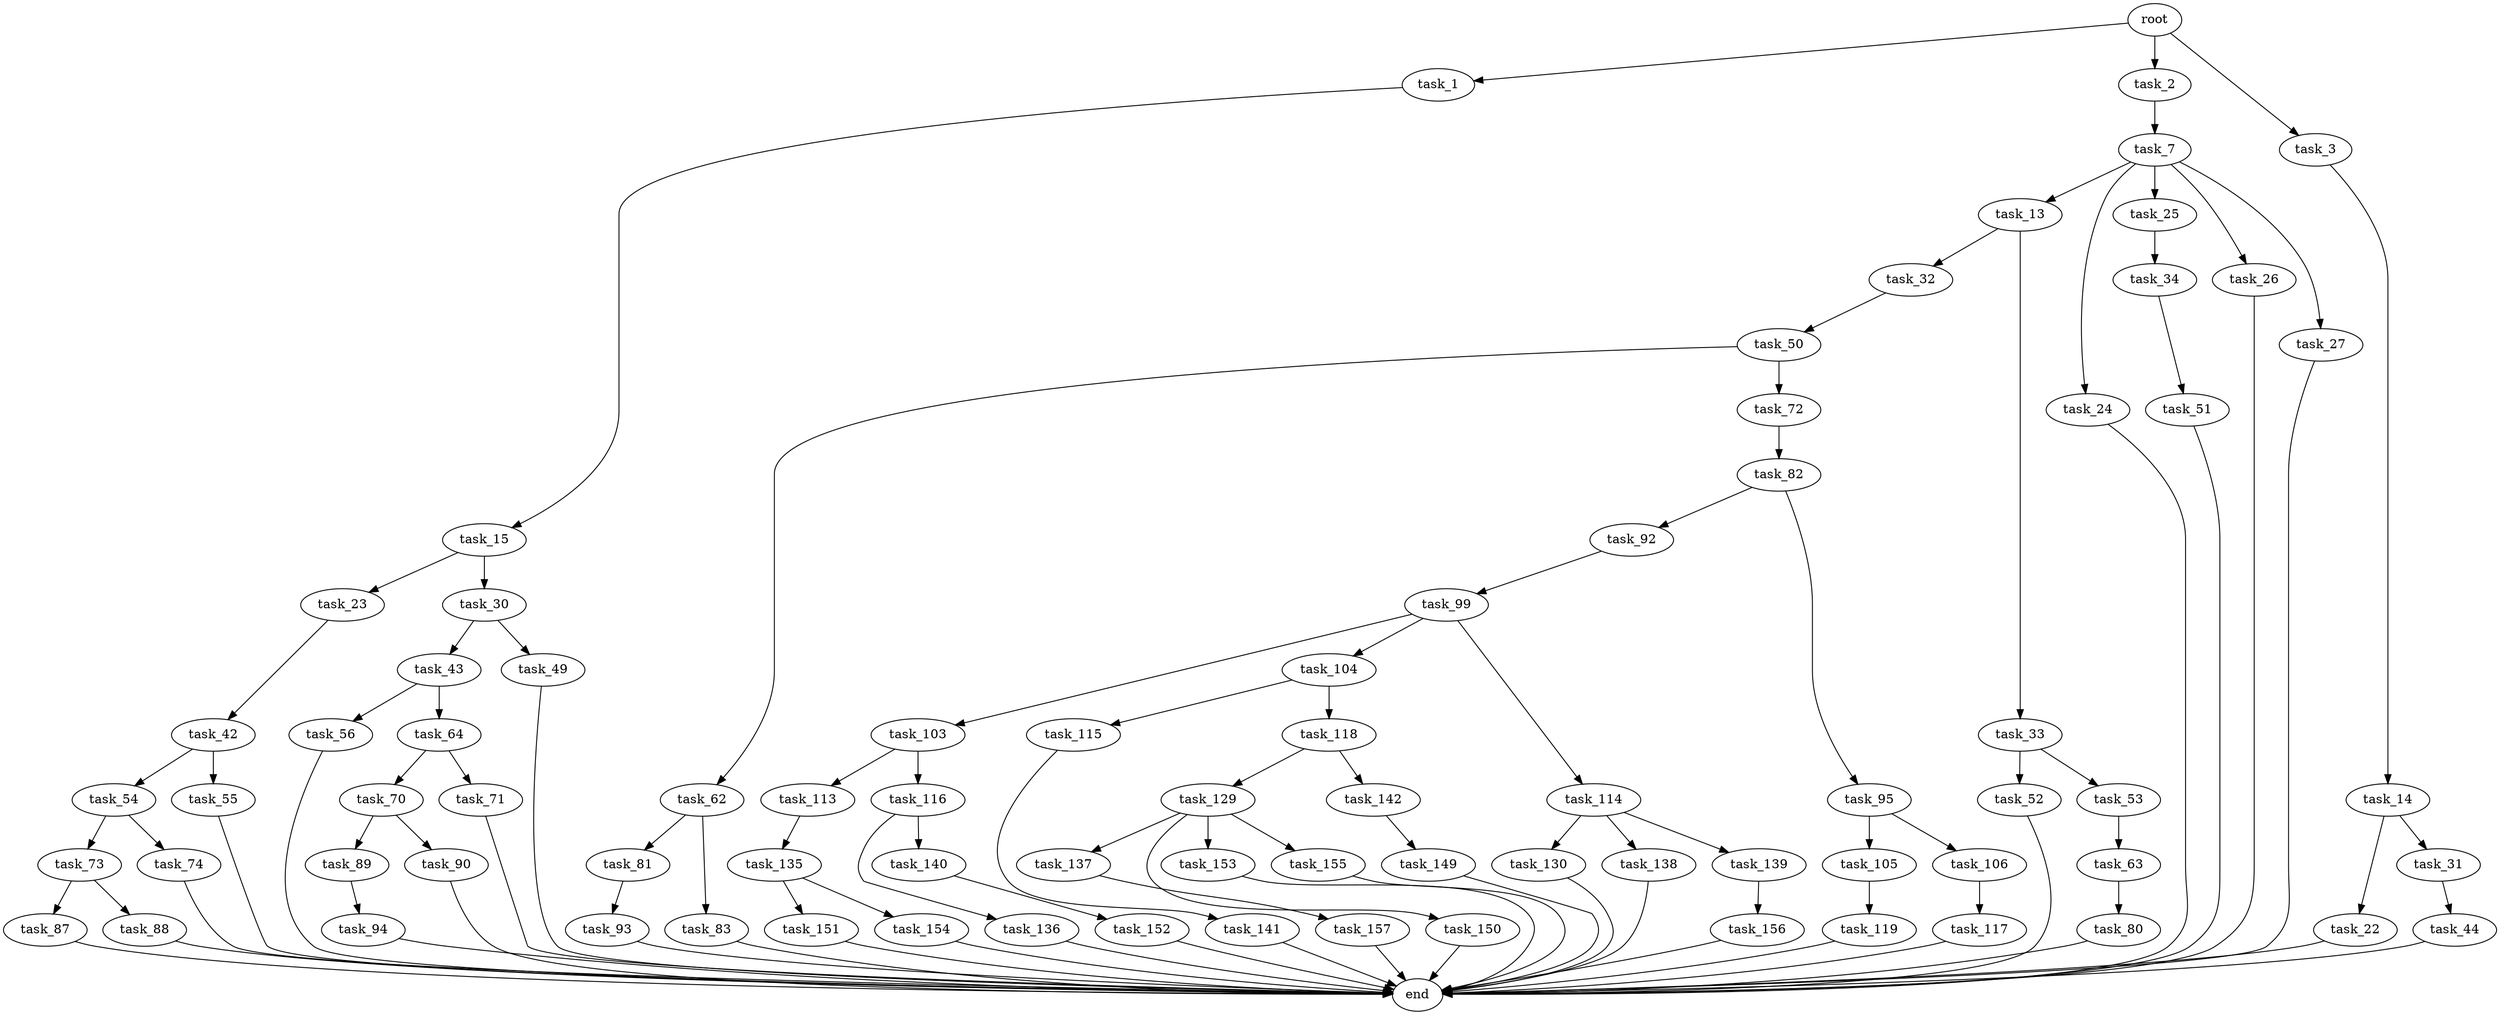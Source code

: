 digraph G {
  root [size="0.000000"];
  task_1 [size="236767632900.000000"];
  task_2 [size="94585467419.000000"];
  task_3 [size="651947289301.000000"];
  task_7 [size="231928233984.000000"];
  task_13 [size="20743352334.000000"];
  task_14 [size="782757789696.000000"];
  task_15 [size="5381678397.000000"];
  task_22 [size="577285672661.000000"];
  task_23 [size="30001341442.000000"];
  task_24 [size="549755813888.000000"];
  task_25 [size="231928233984.000000"];
  task_26 [size="483912148133.000000"];
  task_27 [size="782757789696.000000"];
  task_30 [size="6331885694.000000"];
  task_31 [size="368293445632.000000"];
  task_32 [size="782757789696.000000"];
  task_33 [size="24887269215.000000"];
  task_34 [size="549755813888.000000"];
  task_42 [size="344906238167.000000"];
  task_43 [size="168825402663.000000"];
  task_44 [size="9562747013.000000"];
  task_49 [size="28991029248.000000"];
  task_50 [size="20155331037.000000"];
  task_51 [size="368293445632.000000"];
  task_52 [size="16477390668.000000"];
  task_53 [size="889361395152.000000"];
  task_54 [size="782757789696.000000"];
  task_55 [size="4388772494.000000"];
  task_56 [size="41617042084.000000"];
  task_62 [size="574876661422.000000"];
  task_63 [size="28991029248.000000"];
  task_64 [size="549755813888.000000"];
  task_70 [size="549755813888.000000"];
  task_71 [size="782757789696.000000"];
  task_72 [size="8589934592.000000"];
  task_73 [size="28991029248.000000"];
  task_74 [size="180182273383.000000"];
  task_80 [size="20886129584.000000"];
  task_81 [size="9598630144.000000"];
  task_82 [size="8006523726.000000"];
  task_83 [size="368293445632.000000"];
  task_87 [size="8589934592.000000"];
  task_88 [size="18719804400.000000"];
  task_89 [size="25439637833.000000"];
  task_90 [size="5494900594.000000"];
  task_92 [size="3363432835.000000"];
  task_93 [size="410560110923.000000"];
  task_94 [size="27696419392.000000"];
  task_95 [size="13403245438.000000"];
  task_99 [size="3090605656.000000"];
  task_103 [size="18628685403.000000"];
  task_104 [size="107210309063.000000"];
  task_105 [size="22598533971.000000"];
  task_106 [size="22302276719.000000"];
  task_113 [size="2839991031.000000"];
  task_114 [size="1458277220.000000"];
  task_115 [size="782757789696.000000"];
  task_116 [size="463086466058.000000"];
  task_117 [size="1138217194383.000000"];
  task_118 [size="229720347516.000000"];
  task_119 [size="1322580832.000000"];
  task_129 [size="8939203617.000000"];
  task_130 [size="8589934592.000000"];
  task_135 [size="39642347073.000000"];
  task_136 [size="28991029248.000000"];
  task_137 [size="68719476736.000000"];
  task_138 [size="368293445632.000000"];
  task_139 [size="68719476736.000000"];
  task_140 [size="68719476736.000000"];
  task_141 [size="11430013096.000000"];
  task_142 [size="97261180642.000000"];
  task_149 [size="221713653493.000000"];
  task_150 [size="461575083611.000000"];
  task_151 [size="782757789696.000000"];
  task_152 [size="26877988086.000000"];
  task_153 [size="4823664538.000000"];
  task_154 [size="549755813888.000000"];
  task_155 [size="546262936330.000000"];
  task_156 [size="725339397700.000000"];
  task_157 [size="3190123345.000000"];
  end [size="0.000000"];

  root -> task_1 [size="1.000000"];
  root -> task_2 [size="1.000000"];
  root -> task_3 [size="1.000000"];
  task_1 -> task_15 [size="838860800.000000"];
  task_2 -> task_7 [size="301989888.000000"];
  task_3 -> task_14 [size="536870912.000000"];
  task_7 -> task_13 [size="301989888.000000"];
  task_7 -> task_24 [size="301989888.000000"];
  task_7 -> task_25 [size="301989888.000000"];
  task_7 -> task_26 [size="301989888.000000"];
  task_7 -> task_27 [size="301989888.000000"];
  task_13 -> task_32 [size="411041792.000000"];
  task_13 -> task_33 [size="411041792.000000"];
  task_14 -> task_22 [size="679477248.000000"];
  task_14 -> task_31 [size="679477248.000000"];
  task_15 -> task_23 [size="209715200.000000"];
  task_15 -> task_30 [size="209715200.000000"];
  task_22 -> end [size="1.000000"];
  task_23 -> task_42 [size="536870912.000000"];
  task_24 -> end [size="1.000000"];
  task_25 -> task_34 [size="301989888.000000"];
  task_26 -> end [size="1.000000"];
  task_27 -> end [size="1.000000"];
  task_30 -> task_43 [size="209715200.000000"];
  task_30 -> task_49 [size="209715200.000000"];
  task_31 -> task_44 [size="411041792.000000"];
  task_32 -> task_50 [size="679477248.000000"];
  task_33 -> task_52 [size="536870912.000000"];
  task_33 -> task_53 [size="536870912.000000"];
  task_34 -> task_51 [size="536870912.000000"];
  task_42 -> task_54 [size="679477248.000000"];
  task_42 -> task_55 [size="679477248.000000"];
  task_43 -> task_56 [size="209715200.000000"];
  task_43 -> task_64 [size="209715200.000000"];
  task_44 -> end [size="1.000000"];
  task_49 -> end [size="1.000000"];
  task_50 -> task_62 [size="33554432.000000"];
  task_50 -> task_72 [size="33554432.000000"];
  task_51 -> end [size="1.000000"];
  task_52 -> end [size="1.000000"];
  task_53 -> task_63 [size="679477248.000000"];
  task_54 -> task_73 [size="679477248.000000"];
  task_54 -> task_74 [size="679477248.000000"];
  task_55 -> end [size="1.000000"];
  task_56 -> end [size="1.000000"];
  task_62 -> task_81 [size="536870912.000000"];
  task_62 -> task_83 [size="536870912.000000"];
  task_63 -> task_80 [size="75497472.000000"];
  task_64 -> task_70 [size="536870912.000000"];
  task_64 -> task_71 [size="536870912.000000"];
  task_70 -> task_89 [size="536870912.000000"];
  task_70 -> task_90 [size="536870912.000000"];
  task_71 -> end [size="1.000000"];
  task_72 -> task_82 [size="33554432.000000"];
  task_73 -> task_87 [size="75497472.000000"];
  task_73 -> task_88 [size="75497472.000000"];
  task_74 -> end [size="1.000000"];
  task_80 -> end [size="1.000000"];
  task_81 -> task_93 [size="536870912.000000"];
  task_82 -> task_92 [size="209715200.000000"];
  task_82 -> task_95 [size="209715200.000000"];
  task_83 -> end [size="1.000000"];
  task_87 -> end [size="1.000000"];
  task_88 -> end [size="1.000000"];
  task_89 -> task_94 [size="411041792.000000"];
  task_90 -> end [size="1.000000"];
  task_92 -> task_99 [size="209715200.000000"];
  task_93 -> end [size="1.000000"];
  task_94 -> end [size="1.000000"];
  task_95 -> task_105 [size="301989888.000000"];
  task_95 -> task_106 [size="301989888.000000"];
  task_99 -> task_103 [size="75497472.000000"];
  task_99 -> task_104 [size="75497472.000000"];
  task_99 -> task_114 [size="75497472.000000"];
  task_103 -> task_113 [size="536870912.000000"];
  task_103 -> task_116 [size="536870912.000000"];
  task_104 -> task_115 [size="75497472.000000"];
  task_104 -> task_118 [size="75497472.000000"];
  task_105 -> task_119 [size="679477248.000000"];
  task_106 -> task_117 [size="411041792.000000"];
  task_113 -> task_135 [size="301989888.000000"];
  task_114 -> task_130 [size="33554432.000000"];
  task_114 -> task_138 [size="33554432.000000"];
  task_114 -> task_139 [size="33554432.000000"];
  task_115 -> task_141 [size="679477248.000000"];
  task_116 -> task_136 [size="411041792.000000"];
  task_116 -> task_140 [size="411041792.000000"];
  task_117 -> end [size="1.000000"];
  task_118 -> task_129 [size="536870912.000000"];
  task_118 -> task_142 [size="536870912.000000"];
  task_119 -> end [size="1.000000"];
  task_129 -> task_137 [size="209715200.000000"];
  task_129 -> task_150 [size="209715200.000000"];
  task_129 -> task_153 [size="209715200.000000"];
  task_129 -> task_155 [size="209715200.000000"];
  task_130 -> end [size="1.000000"];
  task_135 -> task_151 [size="33554432.000000"];
  task_135 -> task_154 [size="33554432.000000"];
  task_136 -> end [size="1.000000"];
  task_137 -> task_157 [size="134217728.000000"];
  task_138 -> end [size="1.000000"];
  task_139 -> task_156 [size="134217728.000000"];
  task_140 -> task_152 [size="134217728.000000"];
  task_141 -> end [size="1.000000"];
  task_142 -> task_149 [size="75497472.000000"];
  task_149 -> end [size="1.000000"];
  task_150 -> end [size="1.000000"];
  task_151 -> end [size="1.000000"];
  task_152 -> end [size="1.000000"];
  task_153 -> end [size="1.000000"];
  task_154 -> end [size="1.000000"];
  task_155 -> end [size="1.000000"];
  task_156 -> end [size="1.000000"];
  task_157 -> end [size="1.000000"];
}

